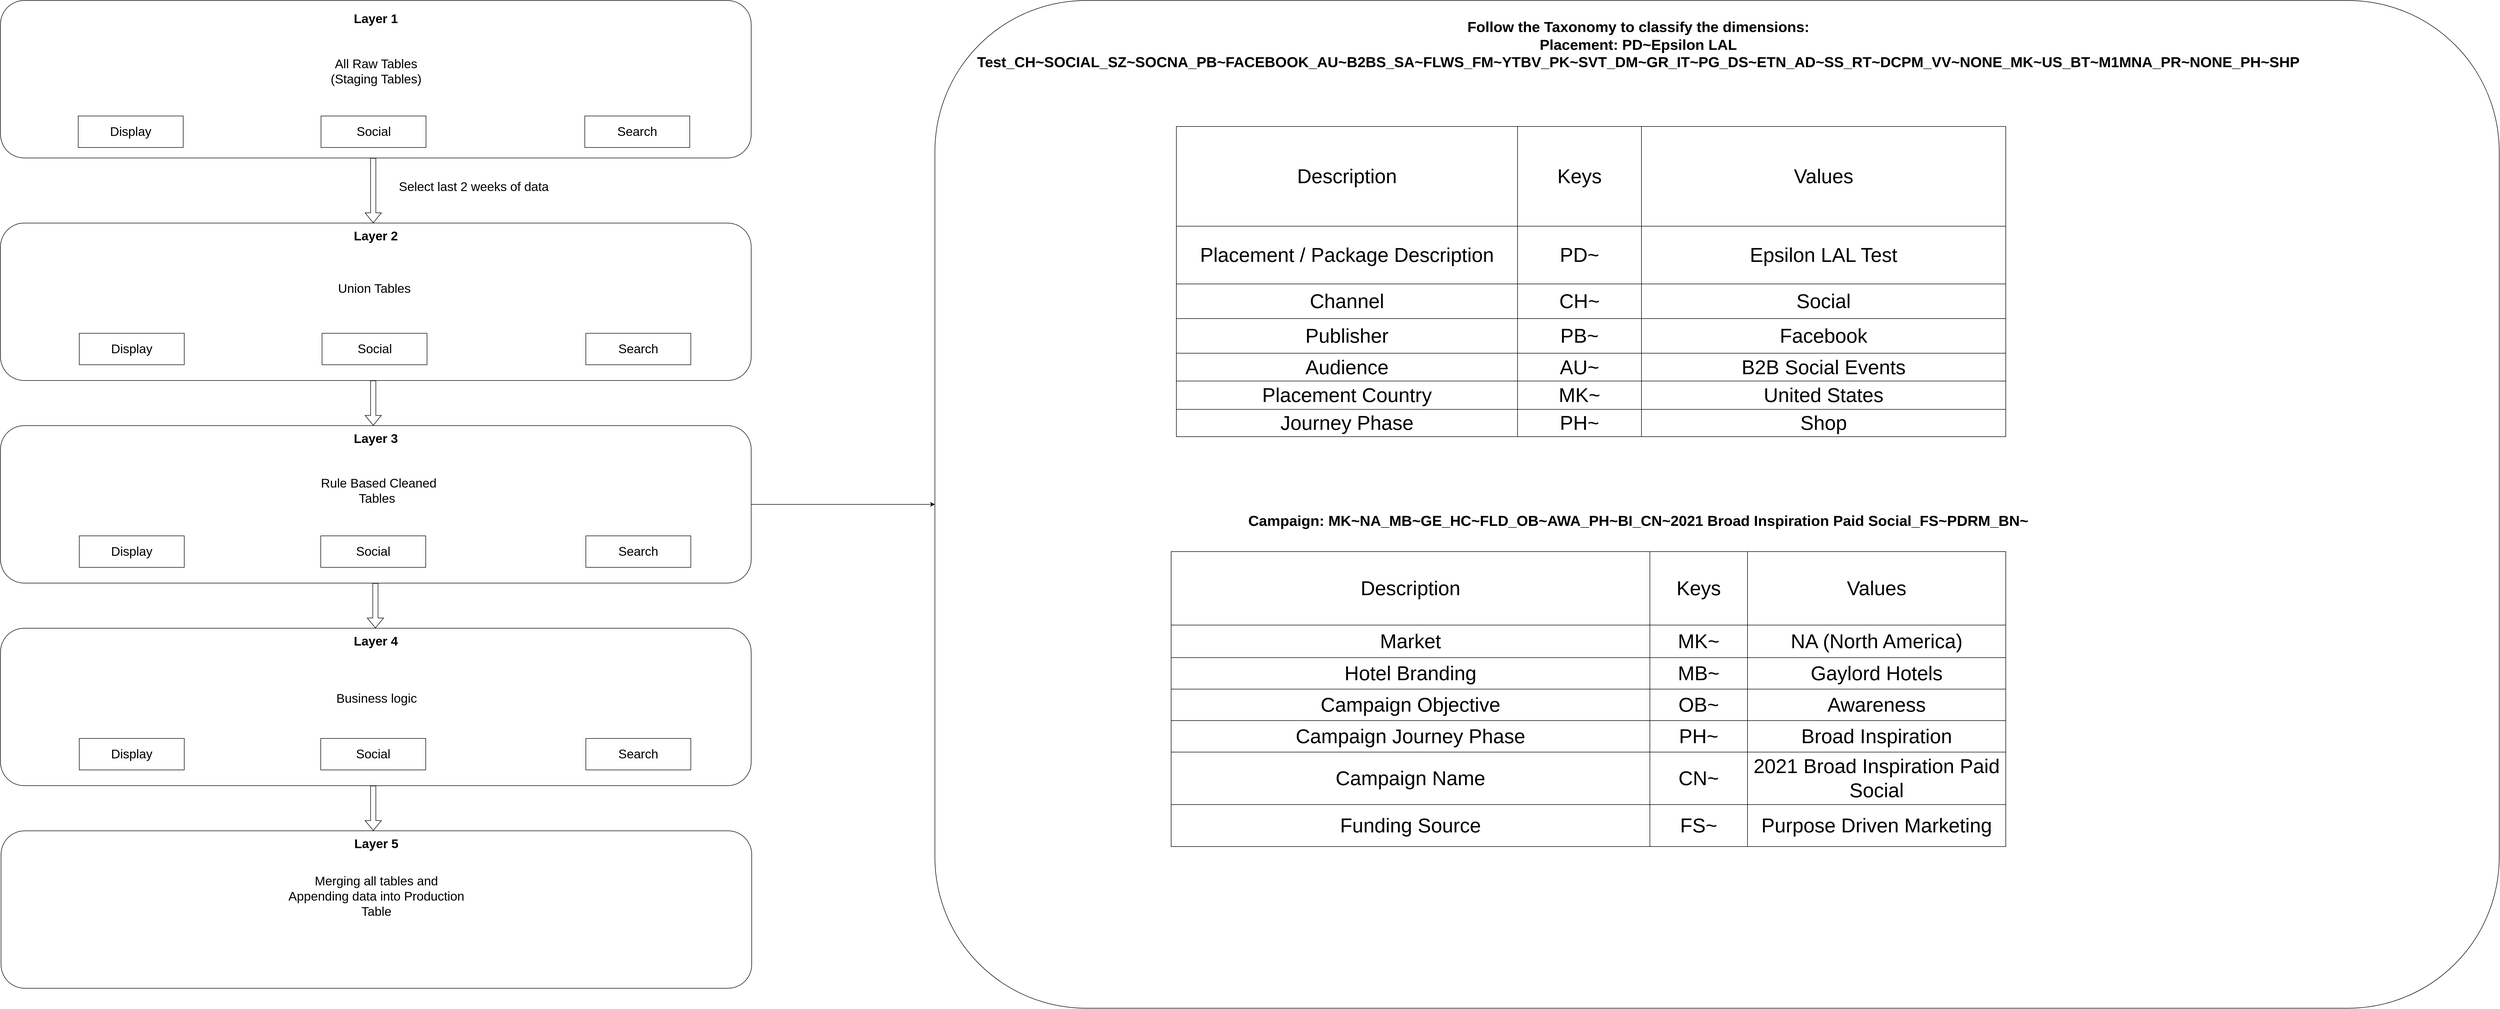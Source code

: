 <mxfile pages="2">
    <diagram id="GIc6LEeVfINa8o_0IkAZ" name="Page-1">
        <mxGraphModel dx="3247" dy="1433" grid="1" gridSize="10" guides="1" tooltips="1" connect="1" arrows="1" fold="1" page="1" pageScale="1" pageWidth="3300" pageHeight="4681" background="#FFFFFF" math="0" shadow="0">
            <root>
                <mxCell id="0"/>
                <mxCell id="1" parent="0"/>
                <mxCell id="M8l6oHwU-e5KCYQxJRxv-3" value="" style="rounded=1;whiteSpace=wrap;html=1;fontSize=18;" parent="1" vertex="1">
                    <mxGeometry x="200" y="300" width="1430" height="300" as="geometry"/>
                </mxCell>
                <mxCell id="M8l6oHwU-e5KCYQxJRxv-4" value="&lt;font style=&quot;font-size: 24px;&quot;&gt;&lt;b&gt;Layer 1&lt;/b&gt;&lt;/font&gt;" style="text;html=1;strokeColor=none;fillColor=none;align=center;verticalAlign=middle;whiteSpace=wrap;rounded=0;fontSize=18;" parent="1" vertex="1">
                    <mxGeometry x="800" y="310" width="230" height="50" as="geometry"/>
                </mxCell>
                <mxCell id="M8l6oHwU-e5KCYQxJRxv-6" value="All Raw Tables (Staging Tables)" style="text;html=1;strokeColor=none;fillColor=none;align=center;verticalAlign=middle;whiteSpace=wrap;rounded=0;fontSize=24;" parent="1" vertex="1">
                    <mxGeometry x="817.5" y="410" width="195" height="50" as="geometry"/>
                </mxCell>
                <mxCell id="M8l6oHwU-e5KCYQxJRxv-7" value="" style="rounded=1;whiteSpace=wrap;html=1;fontSize=18;" parent="1" vertex="1">
                    <mxGeometry x="200" y="724" width="1430" height="300" as="geometry"/>
                </mxCell>
                <mxCell id="M8l6oHwU-e5KCYQxJRxv-9" value="Union Tables&amp;nbsp;" style="text;html=1;strokeColor=none;fillColor=none;align=center;verticalAlign=middle;whiteSpace=wrap;rounded=0;fontSize=24;" parent="1" vertex="1">
                    <mxGeometry x="817.5" y="824" width="195" height="50" as="geometry"/>
                </mxCell>
                <mxCell id="M8l6oHwU-e5KCYQxJRxv-12" value="&lt;font style=&quot;font-size: 24px;&quot;&gt;&lt;b&gt;Layer 2&lt;/b&gt;&lt;/font&gt;" style="text;html=1;strokeColor=none;fillColor=none;align=center;verticalAlign=middle;whiteSpace=wrap;rounded=0;fontSize=18;" parent="1" vertex="1">
                    <mxGeometry x="800" y="724" width="230" height="50" as="geometry"/>
                </mxCell>
                <mxCell id="M8l6oHwU-e5KCYQxJRxv-13" value="Display" style="rounded=0;whiteSpace=wrap;html=1;fontSize=24;" parent="1" vertex="1">
                    <mxGeometry x="350" y="934" width="200" height="60" as="geometry"/>
                </mxCell>
                <mxCell id="M8l6oHwU-e5KCYQxJRxv-14" value="Social" style="rounded=0;whiteSpace=wrap;html=1;fontSize=24;" parent="1" vertex="1">
                    <mxGeometry x="812.5" y="934" width="200" height="60" as="geometry"/>
                </mxCell>
                <mxCell id="M8l6oHwU-e5KCYQxJRxv-15" value="Search" style="rounded=0;whiteSpace=wrap;html=1;fontSize=24;" parent="1" vertex="1">
                    <mxGeometry x="1315" y="934" width="200" height="60" as="geometry"/>
                </mxCell>
                <mxCell id="Cua-wfeBRRDnWsbu9i6g-1" style="edgeStyle=orthogonalEdgeStyle;rounded=0;orthogonalLoop=1;jettySize=auto;html=1;exitX=1;exitY=0.5;exitDx=0;exitDy=0;entryX=0;entryY=0.5;entryDx=0;entryDy=0;" parent="1" source="M8l6oHwU-e5KCYQxJRxv-16" target="eO4W9NSGt2HGQ1rO1NKV-4" edge="1">
                    <mxGeometry relative="1" as="geometry"/>
                </mxCell>
                <mxCell id="M8l6oHwU-e5KCYQxJRxv-16" value="" style="rounded=1;whiteSpace=wrap;html=1;fontSize=18;" parent="1" vertex="1">
                    <mxGeometry x="200" y="1110" width="1430" height="300" as="geometry"/>
                </mxCell>
                <mxCell id="M8l6oHwU-e5KCYQxJRxv-17" value="Rule Based Cleaned Tables&amp;nbsp;" style="text;html=1;strokeColor=none;fillColor=none;align=center;verticalAlign=middle;whiteSpace=wrap;rounded=0;fontSize=24;" parent="1" vertex="1">
                    <mxGeometry x="788.75" y="1209" width="262.5" height="50" as="geometry"/>
                </mxCell>
                <mxCell id="M8l6oHwU-e5KCYQxJRxv-18" value="&lt;font style=&quot;font-size: 24px;&quot;&gt;&lt;b&gt;Layer 3&lt;/b&gt;&lt;/font&gt;" style="text;html=1;strokeColor=none;fillColor=none;align=center;verticalAlign=middle;whiteSpace=wrap;rounded=0;fontSize=18;" parent="1" vertex="1">
                    <mxGeometry x="800" y="1110" width="230" height="50" as="geometry"/>
                </mxCell>
                <mxCell id="M8l6oHwU-e5KCYQxJRxv-19" value="Display" style="rounded=0;whiteSpace=wrap;html=1;fontSize=24;" parent="1" vertex="1">
                    <mxGeometry x="350" y="1320" width="200" height="60" as="geometry"/>
                </mxCell>
                <mxCell id="M8l6oHwU-e5KCYQxJRxv-20" value="Social" style="rounded=0;whiteSpace=wrap;html=1;fontSize=24;" parent="1" vertex="1">
                    <mxGeometry x="810" y="1320" width="200" height="60" as="geometry"/>
                </mxCell>
                <mxCell id="M8l6oHwU-e5KCYQxJRxv-21" value="Search" style="rounded=0;whiteSpace=wrap;html=1;fontSize=24;" parent="1" vertex="1">
                    <mxGeometry x="1315" y="1320" width="200" height="60" as="geometry"/>
                </mxCell>
                <mxCell id="M8l6oHwU-e5KCYQxJRxv-22" value="" style="rounded=1;whiteSpace=wrap;html=1;fontSize=18;" parent="1" vertex="1">
                    <mxGeometry x="200" y="1496" width="1430" height="300" as="geometry"/>
                </mxCell>
                <mxCell id="M8l6oHwU-e5KCYQxJRxv-23" value="Business logic" style="text;html=1;strokeColor=none;fillColor=none;align=center;verticalAlign=middle;whiteSpace=wrap;rounded=0;fontSize=24;" parent="1" vertex="1">
                    <mxGeometry x="784.75" y="1605" width="262.5" height="50" as="geometry"/>
                </mxCell>
                <mxCell id="M8l6oHwU-e5KCYQxJRxv-24" value="&lt;font style=&quot;font-size: 24px;&quot;&gt;&lt;b&gt;Layer 4&lt;/b&gt;&lt;/font&gt;" style="text;html=1;strokeColor=none;fillColor=none;align=center;verticalAlign=middle;whiteSpace=wrap;rounded=0;fontSize=18;" parent="1" vertex="1">
                    <mxGeometry x="800" y="1496" width="230" height="50" as="geometry"/>
                </mxCell>
                <mxCell id="M8l6oHwU-e5KCYQxJRxv-25" value="Display" style="rounded=0;whiteSpace=wrap;html=1;fontSize=24;" parent="1" vertex="1">
                    <mxGeometry x="350" y="1706" width="200" height="60" as="geometry"/>
                </mxCell>
                <mxCell id="M8l6oHwU-e5KCYQxJRxv-26" value="Social" style="rounded=0;whiteSpace=wrap;html=1;fontSize=24;" parent="1" vertex="1">
                    <mxGeometry x="810" y="1706" width="200" height="60" as="geometry"/>
                </mxCell>
                <mxCell id="M8l6oHwU-e5KCYQxJRxv-27" value="Search" style="rounded=0;whiteSpace=wrap;html=1;fontSize=24;" parent="1" vertex="1">
                    <mxGeometry x="1315" y="1706" width="200" height="60" as="geometry"/>
                </mxCell>
                <mxCell id="M8l6oHwU-e5KCYQxJRxv-28" value="" style="rounded=1;whiteSpace=wrap;html=1;fontSize=18;" parent="1" vertex="1">
                    <mxGeometry x="201" y="1882" width="1430" height="300" as="geometry"/>
                </mxCell>
                <mxCell id="M8l6oHwU-e5KCYQxJRxv-29" value="Merging all tables and Appending data into Production Table" style="text;html=1;strokeColor=none;fillColor=none;align=center;verticalAlign=middle;whiteSpace=wrap;rounded=0;fontSize=24;" parent="1" vertex="1">
                    <mxGeometry x="745.25" y="1982" width="341.5" height="50" as="geometry"/>
                </mxCell>
                <mxCell id="M8l6oHwU-e5KCYQxJRxv-30" value="&lt;font style=&quot;font-size: 24px;&quot;&gt;&lt;b&gt;Layer 5&lt;/b&gt;&lt;/font&gt;" style="text;html=1;strokeColor=none;fillColor=none;align=center;verticalAlign=middle;whiteSpace=wrap;rounded=0;fontSize=18;" parent="1" vertex="1">
                    <mxGeometry x="801" y="1882" width="230" height="50" as="geometry"/>
                </mxCell>
                <mxCell id="M8l6oHwU-e5KCYQxJRxv-36" value="&lt;font style=&quot;font-size: 24px;&quot;&gt;Select last&amp;nbsp;2 weeks of data&amp;nbsp;&lt;/font&gt;" style="text;html=1;strokeColor=none;fillColor=none;align=center;verticalAlign=middle;whiteSpace=wrap;rounded=0;fontSize=18;" parent="1" vertex="1">
                    <mxGeometry x="830" y="640" width="550" height="30" as="geometry"/>
                </mxCell>
                <mxCell id="M8l6oHwU-e5KCYQxJRxv-37" value="" style="shape=flexArrow;endArrow=classic;html=1;rounded=0;fontSize=24;exitX=0.5;exitY=1;exitDx=0;exitDy=0;entryX=0.5;entryY=0;entryDx=0;entryDy=0;" parent="1" edge="1">
                    <mxGeometry width="50" height="50" relative="1" as="geometry">
                        <mxPoint x="910.0" y="600" as="sourcePoint"/>
                        <mxPoint x="910" y="724" as="targetPoint"/>
                    </mxGeometry>
                </mxCell>
                <mxCell id="M8l6oHwU-e5KCYQxJRxv-38" value="" style="shape=flexArrow;endArrow=classic;html=1;rounded=0;fontSize=24;exitX=0.5;exitY=1;exitDx=0;exitDy=0;" parent="1" edge="1">
                    <mxGeometry width="50" height="50" relative="1" as="geometry">
                        <mxPoint x="910" y="1024" as="sourcePoint"/>
                        <mxPoint x="910" y="1110" as="targetPoint"/>
                    </mxGeometry>
                </mxCell>
                <mxCell id="M8l6oHwU-e5KCYQxJRxv-40" value="" style="shape=flexArrow;endArrow=classic;html=1;rounded=0;fontSize=24;exitX=0.5;exitY=1;exitDx=0;exitDy=0;" parent="1" edge="1">
                    <mxGeometry width="50" height="50" relative="1" as="geometry">
                        <mxPoint x="914.17" y="1410.0" as="sourcePoint"/>
                        <mxPoint x="914.17" y="1496" as="targetPoint"/>
                    </mxGeometry>
                </mxCell>
                <mxCell id="M8l6oHwU-e5KCYQxJRxv-41" value="" style="shape=flexArrow;endArrow=classic;html=1;rounded=0;fontSize=24;exitX=0.5;exitY=1;exitDx=0;exitDy=0;" parent="1" edge="1">
                    <mxGeometry width="50" height="50" relative="1" as="geometry">
                        <mxPoint x="910" y="1796.0" as="sourcePoint"/>
                        <mxPoint x="910" y="1882" as="targetPoint"/>
                    </mxGeometry>
                </mxCell>
                <mxCell id="M8l6oHwU-e5KCYQxJRxv-43" value="Calculations:" style="text;html=1;strokeColor=none;fillColor=none;align=center;verticalAlign=middle;whiteSpace=wrap;rounded=0;fontSize=24;" parent="1" vertex="1">
                    <mxGeometry x="1970" y="1172" width="330" height="30" as="geometry"/>
                </mxCell>
                <mxCell id="f5ow8WjcvhMEeVJ4AnCa-1" value="Display" style="rounded=0;whiteSpace=wrap;html=1;fontSize=24;" parent="1" vertex="1">
                    <mxGeometry x="348" y="520" width="200" height="60" as="geometry"/>
                </mxCell>
                <mxCell id="f5ow8WjcvhMEeVJ4AnCa-2" value="Social" style="rounded=0;whiteSpace=wrap;html=1;fontSize=24;" parent="1" vertex="1">
                    <mxGeometry x="810.5" y="520" width="200" height="60" as="geometry"/>
                </mxCell>
                <mxCell id="f5ow8WjcvhMEeVJ4AnCa-3" value="Search" style="rounded=0;whiteSpace=wrap;html=1;fontSize=24;" parent="1" vertex="1">
                    <mxGeometry x="1313" y="520" width="200" height="60" as="geometry"/>
                </mxCell>
                <mxCell id="eO4W9NSGt2HGQ1rO1NKV-4" value="" style="rounded=1;whiteSpace=wrap;html=1;fontSize=36;" parent="1" vertex="1">
                    <mxGeometry x="1980" y="300" width="2980" height="1920" as="geometry"/>
                </mxCell>
                <mxCell id="eO4W9NSGt2HGQ1rO1NKV-3" value="Follow the Taxonomy to classify the dimensions:&#10;Placement: PD~Epsilon LAL Test_CH~SOCIAL_SZ~SOCNA_PB~FACEBOOK_AU~B2BS_SA~FLWS_FM~YTBV_PK~SVT_DM~GR_IT~PG_DS~ETN_AD~SS_RT~DCPM_VV~NONE_MK~US_BT~M1MNA_PR~NONE_PH~SHP&#10;&#10;&#10;&#10;&#10;&#10;&#10;&#10;&#10;&#10;&#10;&#10;&#10;&#10;&#10;&#10;&#10;&#10;&#10;&#10;&#10;&#10;&#10;&#10;&#10;&#10;Campaign: MK~NA_MB~GE_HC~FLD_OB~AWA_PH~BI_CN~2021 Broad Inspiration Paid Social_FS~PDRM_BN~&#10;&#10;&#10;" style="text;strokeColor=none;fillColor=none;align=center;verticalAlign=top;rounded=0;fontSize=28;labelBorderColor=none;spacing=0;spacingBottom=0;labelPosition=center;verticalLabelPosition=middle;whiteSpace=wrap;fontStyle=1" parent="1" vertex="1">
                    <mxGeometry x="2190" y="329" width="2260" height="1760" as="geometry"/>
                </mxCell>
                <mxCell id="eO4W9NSGt2HGQ1rO1NKV-14" value="" style="shape=table;startSize=0;container=1;collapsible=0;childLayout=tableLayout;labelBorderColor=none;fontFamily=Helvetica;fontSize=38;html=0;" parent="1" vertex="1">
                    <mxGeometry x="2440" y="540" width="1580" height="591" as="geometry"/>
                </mxCell>
                <mxCell id="eO4W9NSGt2HGQ1rO1NKV-15" value="" style="shape=tableRow;horizontal=0;startSize=0;swimlaneHead=0;swimlaneBody=0;top=0;left=0;bottom=0;right=0;collapsible=0;dropTarget=0;fillColor=none;points=[[0,0.5],[1,0.5]];portConstraint=eastwest;labelBorderColor=none;fontFamily=Helvetica;fontSize=38;html=0;" parent="eO4W9NSGt2HGQ1rO1NKV-14" vertex="1">
                    <mxGeometry width="1580" height="190" as="geometry"/>
                </mxCell>
                <mxCell id="eO4W9NSGt2HGQ1rO1NKV-16" value="Description" style="shape=partialRectangle;html=1;whiteSpace=wrap;connectable=0;overflow=hidden;fillColor=none;top=0;left=0;bottom=0;right=0;pointerEvents=1;labelBorderColor=none;fontFamily=Helvetica;fontSize=38;" parent="eO4W9NSGt2HGQ1rO1NKV-15" vertex="1">
                    <mxGeometry width="650" height="190" as="geometry">
                        <mxRectangle width="650" height="190" as="alternateBounds"/>
                    </mxGeometry>
                </mxCell>
                <mxCell id="eO4W9NSGt2HGQ1rO1NKV-17" value="Keys" style="shape=partialRectangle;html=1;whiteSpace=wrap;connectable=0;overflow=hidden;fillColor=none;top=0;left=0;bottom=0;right=0;pointerEvents=1;labelBorderColor=none;fontFamily=Helvetica;fontSize=38;" parent="eO4W9NSGt2HGQ1rO1NKV-15" vertex="1">
                    <mxGeometry x="650" width="236" height="190" as="geometry">
                        <mxRectangle width="236" height="190" as="alternateBounds"/>
                    </mxGeometry>
                </mxCell>
                <mxCell id="eO4W9NSGt2HGQ1rO1NKV-18" value="Values" style="shape=partialRectangle;html=1;whiteSpace=wrap;connectable=0;overflow=hidden;fillColor=none;top=0;left=0;bottom=0;right=0;pointerEvents=1;labelBorderColor=none;fontFamily=Helvetica;fontSize=38;" parent="eO4W9NSGt2HGQ1rO1NKV-15" vertex="1">
                    <mxGeometry x="886" width="694" height="190" as="geometry">
                        <mxRectangle width="694" height="190" as="alternateBounds"/>
                    </mxGeometry>
                </mxCell>
                <mxCell id="eO4W9NSGt2HGQ1rO1NKV-21" value="" style="shape=tableRow;horizontal=0;startSize=0;swimlaneHead=0;swimlaneBody=0;top=0;left=0;bottom=0;right=0;collapsible=0;dropTarget=0;fillColor=none;points=[[0,0.5],[1,0.5]];portConstraint=eastwest;labelBorderColor=none;fontFamily=Helvetica;fontSize=38;html=0;" parent="eO4W9NSGt2HGQ1rO1NKV-14" vertex="1">
                    <mxGeometry y="190" width="1580" height="110" as="geometry"/>
                </mxCell>
                <mxCell id="eO4W9NSGt2HGQ1rO1NKV-22" value="Placement / Package Description" style="shape=partialRectangle;html=1;whiteSpace=wrap;connectable=0;overflow=hidden;fillColor=none;top=0;left=0;bottom=0;right=0;pointerEvents=1;labelBorderColor=none;fontFamily=Helvetica;fontSize=38;" parent="eO4W9NSGt2HGQ1rO1NKV-21" vertex="1">
                    <mxGeometry width="650" height="110" as="geometry">
                        <mxRectangle width="650" height="110" as="alternateBounds"/>
                    </mxGeometry>
                </mxCell>
                <mxCell id="eO4W9NSGt2HGQ1rO1NKV-23" value="PD~" style="shape=partialRectangle;html=1;whiteSpace=wrap;connectable=0;overflow=hidden;fillColor=none;top=0;left=0;bottom=0;right=0;pointerEvents=1;labelBorderColor=none;fontFamily=Helvetica;fontSize=38;" parent="eO4W9NSGt2HGQ1rO1NKV-21" vertex="1">
                    <mxGeometry x="650" width="236" height="110" as="geometry">
                        <mxRectangle width="236" height="110" as="alternateBounds"/>
                    </mxGeometry>
                </mxCell>
                <mxCell id="eO4W9NSGt2HGQ1rO1NKV-24" value="Epsilon LAL Test" style="shape=partialRectangle;html=1;whiteSpace=wrap;connectable=0;overflow=hidden;fillColor=none;top=0;left=0;bottom=0;right=0;pointerEvents=1;labelBorderColor=none;fontFamily=Helvetica;fontSize=38;" parent="eO4W9NSGt2HGQ1rO1NKV-21" vertex="1">
                    <mxGeometry x="886" width="694" height="110" as="geometry">
                        <mxRectangle width="694" height="110" as="alternateBounds"/>
                    </mxGeometry>
                </mxCell>
                <mxCell id="eO4W9NSGt2HGQ1rO1NKV-27" value="" style="shape=tableRow;horizontal=0;startSize=0;swimlaneHead=0;swimlaneBody=0;top=0;left=0;bottom=0;right=0;collapsible=0;dropTarget=0;fillColor=none;points=[[0,0.5],[1,0.5]];portConstraint=eastwest;labelBorderColor=none;fontFamily=Helvetica;fontSize=38;html=0;" parent="eO4W9NSGt2HGQ1rO1NKV-14" vertex="1">
                    <mxGeometry y="300" width="1580" height="66" as="geometry"/>
                </mxCell>
                <mxCell id="eO4W9NSGt2HGQ1rO1NKV-28" value="Channel" style="shape=partialRectangle;html=1;whiteSpace=wrap;connectable=0;overflow=hidden;fillColor=none;top=0;left=0;bottom=0;right=0;pointerEvents=1;labelBorderColor=none;fontFamily=Helvetica;fontSize=38;" parent="eO4W9NSGt2HGQ1rO1NKV-27" vertex="1">
                    <mxGeometry width="650" height="66" as="geometry">
                        <mxRectangle width="650" height="66" as="alternateBounds"/>
                    </mxGeometry>
                </mxCell>
                <mxCell id="eO4W9NSGt2HGQ1rO1NKV-29" value="CH~" style="shape=partialRectangle;html=1;whiteSpace=wrap;connectable=0;overflow=hidden;fillColor=none;top=0;left=0;bottom=0;right=0;pointerEvents=1;labelBorderColor=none;fontFamily=Helvetica;fontSize=38;" parent="eO4W9NSGt2HGQ1rO1NKV-27" vertex="1">
                    <mxGeometry x="650" width="236" height="66" as="geometry">
                        <mxRectangle width="236" height="66" as="alternateBounds"/>
                    </mxGeometry>
                </mxCell>
                <mxCell id="eO4W9NSGt2HGQ1rO1NKV-30" value="Social" style="shape=partialRectangle;html=1;whiteSpace=wrap;connectable=0;overflow=hidden;fillColor=none;top=0;left=0;bottom=0;right=0;pointerEvents=1;labelBorderColor=none;fontFamily=Helvetica;fontSize=38;" parent="eO4W9NSGt2HGQ1rO1NKV-27" vertex="1">
                    <mxGeometry x="886" width="694" height="66" as="geometry">
                        <mxRectangle width="694" height="66" as="alternateBounds"/>
                    </mxGeometry>
                </mxCell>
                <mxCell id="eO4W9NSGt2HGQ1rO1NKV-33" value="" style="shape=tableRow;horizontal=0;startSize=0;swimlaneHead=0;swimlaneBody=0;top=0;left=0;bottom=0;right=0;collapsible=0;dropTarget=0;fillColor=none;points=[[0,0.5],[1,0.5]];portConstraint=eastwest;labelBorderColor=none;fontFamily=Helvetica;fontSize=38;html=0;" parent="eO4W9NSGt2HGQ1rO1NKV-14" vertex="1">
                    <mxGeometry y="366" width="1580" height="66" as="geometry"/>
                </mxCell>
                <mxCell id="eO4W9NSGt2HGQ1rO1NKV-34" value="Publisher" style="shape=partialRectangle;html=1;whiteSpace=wrap;connectable=0;overflow=hidden;fillColor=none;top=0;left=0;bottom=0;right=0;pointerEvents=1;labelBorderColor=none;fontFamily=Helvetica;fontSize=38;" parent="eO4W9NSGt2HGQ1rO1NKV-33" vertex="1">
                    <mxGeometry width="650" height="66" as="geometry">
                        <mxRectangle width="650" height="66" as="alternateBounds"/>
                    </mxGeometry>
                </mxCell>
                <mxCell id="eO4W9NSGt2HGQ1rO1NKV-35" value="PB~" style="shape=partialRectangle;html=1;whiteSpace=wrap;connectable=0;overflow=hidden;fillColor=none;top=0;left=0;bottom=0;right=0;pointerEvents=1;labelBorderColor=none;fontFamily=Helvetica;fontSize=38;" parent="eO4W9NSGt2HGQ1rO1NKV-33" vertex="1">
                    <mxGeometry x="650" width="236" height="66" as="geometry">
                        <mxRectangle width="236" height="66" as="alternateBounds"/>
                    </mxGeometry>
                </mxCell>
                <mxCell id="eO4W9NSGt2HGQ1rO1NKV-36" value="Facebook" style="shape=partialRectangle;html=1;whiteSpace=wrap;connectable=0;overflow=hidden;fillColor=none;top=0;left=0;bottom=0;right=0;pointerEvents=1;labelBorderColor=none;fontFamily=Helvetica;fontSize=38;" parent="eO4W9NSGt2HGQ1rO1NKV-33" vertex="1">
                    <mxGeometry x="886" width="694" height="66" as="geometry">
                        <mxRectangle width="694" height="66" as="alternateBounds"/>
                    </mxGeometry>
                </mxCell>
                <mxCell id="eO4W9NSGt2HGQ1rO1NKV-39" value="" style="shape=tableRow;horizontal=0;startSize=0;swimlaneHead=0;swimlaneBody=0;top=0;left=0;bottom=0;right=0;collapsible=0;dropTarget=0;fillColor=none;points=[[0,0.5],[1,0.5]];portConstraint=eastwest;labelBorderColor=none;fontFamily=Helvetica;fontSize=38;html=0;" parent="eO4W9NSGt2HGQ1rO1NKV-14" vertex="1">
                    <mxGeometry y="432" width="1580" height="53" as="geometry"/>
                </mxCell>
                <mxCell id="eO4W9NSGt2HGQ1rO1NKV-40" value="Audience" style="shape=partialRectangle;html=1;whiteSpace=wrap;connectable=0;overflow=hidden;fillColor=none;top=0;left=0;bottom=0;right=0;pointerEvents=1;labelBorderColor=none;fontFamily=Helvetica;fontSize=38;" parent="eO4W9NSGt2HGQ1rO1NKV-39" vertex="1">
                    <mxGeometry width="650" height="53" as="geometry">
                        <mxRectangle width="650" height="53" as="alternateBounds"/>
                    </mxGeometry>
                </mxCell>
                <mxCell id="eO4W9NSGt2HGQ1rO1NKV-41" value="AU~" style="shape=partialRectangle;html=1;whiteSpace=wrap;connectable=0;overflow=hidden;fillColor=none;top=0;left=0;bottom=0;right=0;pointerEvents=1;labelBorderColor=none;fontFamily=Helvetica;fontSize=38;" parent="eO4W9NSGt2HGQ1rO1NKV-39" vertex="1">
                    <mxGeometry x="650" width="236" height="53" as="geometry">
                        <mxRectangle width="236" height="53" as="alternateBounds"/>
                    </mxGeometry>
                </mxCell>
                <mxCell id="eO4W9NSGt2HGQ1rO1NKV-42" value="B2B Social Events" style="shape=partialRectangle;html=1;whiteSpace=wrap;connectable=0;overflow=hidden;fillColor=none;top=0;left=0;bottom=0;right=0;pointerEvents=1;labelBorderColor=none;fontFamily=Helvetica;fontSize=38;" parent="eO4W9NSGt2HGQ1rO1NKV-39" vertex="1">
                    <mxGeometry x="886" width="694" height="53" as="geometry">
                        <mxRectangle width="694" height="53" as="alternateBounds"/>
                    </mxGeometry>
                </mxCell>
                <mxCell id="eO4W9NSGt2HGQ1rO1NKV-45" value="" style="shape=tableRow;horizontal=0;startSize=0;swimlaneHead=0;swimlaneBody=0;top=0;left=0;bottom=0;right=0;collapsible=0;dropTarget=0;fillColor=none;points=[[0,0.5],[1,0.5]];portConstraint=eastwest;labelBorderColor=none;fontFamily=Helvetica;fontSize=38;html=0;" parent="eO4W9NSGt2HGQ1rO1NKV-14" vertex="1">
                    <mxGeometry y="485" width="1580" height="54" as="geometry"/>
                </mxCell>
                <mxCell id="eO4W9NSGt2HGQ1rO1NKV-46" value="Placement Country" style="shape=partialRectangle;html=1;whiteSpace=wrap;connectable=0;overflow=hidden;fillColor=none;top=0;left=0;bottom=0;right=0;pointerEvents=1;labelBorderColor=none;fontFamily=Helvetica;fontSize=38;" parent="eO4W9NSGt2HGQ1rO1NKV-45" vertex="1">
                    <mxGeometry width="650" height="54" as="geometry">
                        <mxRectangle width="650" height="54" as="alternateBounds"/>
                    </mxGeometry>
                </mxCell>
                <mxCell id="eO4W9NSGt2HGQ1rO1NKV-47" value="MK~" style="shape=partialRectangle;html=1;whiteSpace=wrap;connectable=0;overflow=hidden;fillColor=none;top=0;left=0;bottom=0;right=0;pointerEvents=1;labelBorderColor=none;fontFamily=Helvetica;fontSize=38;" parent="eO4W9NSGt2HGQ1rO1NKV-45" vertex="1">
                    <mxGeometry x="650" width="236" height="54" as="geometry">
                        <mxRectangle width="236" height="54" as="alternateBounds"/>
                    </mxGeometry>
                </mxCell>
                <mxCell id="eO4W9NSGt2HGQ1rO1NKV-48" value="United States" style="shape=partialRectangle;html=1;whiteSpace=wrap;connectable=0;overflow=hidden;fillColor=none;top=0;left=0;bottom=0;right=0;pointerEvents=1;labelBorderColor=none;fontFamily=Helvetica;fontSize=38;" parent="eO4W9NSGt2HGQ1rO1NKV-45" vertex="1">
                    <mxGeometry x="886" width="694" height="54" as="geometry">
                        <mxRectangle width="694" height="54" as="alternateBounds"/>
                    </mxGeometry>
                </mxCell>
                <mxCell id="eO4W9NSGt2HGQ1rO1NKV-51" value="" style="shape=tableRow;horizontal=0;startSize=0;swimlaneHead=0;swimlaneBody=0;top=0;left=0;bottom=0;right=0;collapsible=0;dropTarget=0;fillColor=none;points=[[0,0.5],[1,0.5]];portConstraint=eastwest;labelBorderColor=none;fontFamily=Helvetica;fontSize=38;html=0;" parent="eO4W9NSGt2HGQ1rO1NKV-14" vertex="1">
                    <mxGeometry y="539" width="1580" height="52" as="geometry"/>
                </mxCell>
                <mxCell id="eO4W9NSGt2HGQ1rO1NKV-52" value="Journey Phase" style="shape=partialRectangle;html=1;whiteSpace=wrap;connectable=0;overflow=hidden;fillColor=none;top=0;left=0;bottom=0;right=0;pointerEvents=1;labelBorderColor=none;fontFamily=Helvetica;fontSize=38;" parent="eO4W9NSGt2HGQ1rO1NKV-51" vertex="1">
                    <mxGeometry width="650" height="52" as="geometry">
                        <mxRectangle width="650" height="52" as="alternateBounds"/>
                    </mxGeometry>
                </mxCell>
                <mxCell id="eO4W9NSGt2HGQ1rO1NKV-53" value="PH~" style="shape=partialRectangle;html=1;whiteSpace=wrap;connectable=0;overflow=hidden;fillColor=none;top=0;left=0;bottom=0;right=0;pointerEvents=1;labelBorderColor=none;fontFamily=Helvetica;fontSize=38;" parent="eO4W9NSGt2HGQ1rO1NKV-51" vertex="1">
                    <mxGeometry x="650" width="236" height="52" as="geometry">
                        <mxRectangle width="236" height="52" as="alternateBounds"/>
                    </mxGeometry>
                </mxCell>
                <mxCell id="eO4W9NSGt2HGQ1rO1NKV-54" value="Shop" style="shape=partialRectangle;html=1;whiteSpace=wrap;connectable=0;overflow=hidden;fillColor=none;top=0;left=0;bottom=0;right=0;pointerEvents=1;labelBorderColor=none;fontFamily=Helvetica;fontSize=38;" parent="eO4W9NSGt2HGQ1rO1NKV-51" vertex="1">
                    <mxGeometry x="886" width="694" height="52" as="geometry">
                        <mxRectangle width="694" height="52" as="alternateBounds"/>
                    </mxGeometry>
                </mxCell>
                <mxCell id="eO4W9NSGt2HGQ1rO1NKV-99" value="" style="shape=partialRectangle;html=1;whiteSpace=wrap;connectable=0;overflow=hidden;fillColor=none;top=0;left=0;bottom=0;right=0;pointerEvents=1;labelBorderColor=none;fontFamily=Helvetica;fontSize=38;" parent="1" vertex="1">
                    <mxGeometry x="2750" y="652" width="470" height="53" as="geometry">
                        <mxRectangle width="470" height="53" as="alternateBounds"/>
                    </mxGeometry>
                </mxCell>
                <mxCell id="eO4W9NSGt2HGQ1rO1NKV-117" value="" style="shape=table;startSize=0;container=1;collapsible=0;childLayout=tableLayout;labelBorderColor=none;fontFamily=Helvetica;fontSize=38;html=0;" parent="1" vertex="1">
                    <mxGeometry x="2430" y="1350" width="1590" height="562" as="geometry"/>
                </mxCell>
                <mxCell id="eO4W9NSGt2HGQ1rO1NKV-118" value="" style="shape=tableRow;horizontal=0;startSize=0;swimlaneHead=0;swimlaneBody=0;top=0;left=0;bottom=0;right=0;collapsible=0;dropTarget=0;fillColor=none;points=[[0,0.5],[1,0.5]];portConstraint=eastwest;labelBorderColor=none;fontFamily=Helvetica;fontSize=38;html=0;" parent="eO4W9NSGt2HGQ1rO1NKV-117" vertex="1">
                    <mxGeometry width="1590" height="140" as="geometry"/>
                </mxCell>
                <mxCell id="eO4W9NSGt2HGQ1rO1NKV-119" value="Description" style="shape=partialRectangle;html=1;whiteSpace=wrap;connectable=0;overflow=hidden;fillColor=none;top=0;left=0;bottom=0;right=0;pointerEvents=1;labelBorderColor=none;fontFamily=Helvetica;fontSize=38;" parent="eO4W9NSGt2HGQ1rO1NKV-118" vertex="1">
                    <mxGeometry width="912" height="140" as="geometry">
                        <mxRectangle width="912" height="140" as="alternateBounds"/>
                    </mxGeometry>
                </mxCell>
                <mxCell id="eO4W9NSGt2HGQ1rO1NKV-120" value="Keys" style="shape=partialRectangle;html=1;whiteSpace=wrap;connectable=0;overflow=hidden;fillColor=none;top=0;left=0;bottom=0;right=0;pointerEvents=1;labelBorderColor=none;fontFamily=Helvetica;fontSize=38;" parent="eO4W9NSGt2HGQ1rO1NKV-118" vertex="1">
                    <mxGeometry x="912" width="186" height="140" as="geometry">
                        <mxRectangle width="186" height="140" as="alternateBounds"/>
                    </mxGeometry>
                </mxCell>
                <mxCell id="eO4W9NSGt2HGQ1rO1NKV-121" value="Values" style="shape=partialRectangle;html=1;whiteSpace=wrap;connectable=0;overflow=hidden;fillColor=none;top=0;left=0;bottom=0;right=0;pointerEvents=1;labelBorderColor=none;fontFamily=Helvetica;fontSize=38;" parent="eO4W9NSGt2HGQ1rO1NKV-118" vertex="1">
                    <mxGeometry x="1098" width="492" height="140" as="geometry">
                        <mxRectangle width="492" height="140" as="alternateBounds"/>
                    </mxGeometry>
                </mxCell>
                <mxCell id="eO4W9NSGt2HGQ1rO1NKV-122" value="" style="shape=tableRow;horizontal=0;startSize=0;swimlaneHead=0;swimlaneBody=0;top=0;left=0;bottom=0;right=0;collapsible=0;dropTarget=0;fillColor=none;points=[[0,0.5],[1,0.5]];portConstraint=eastwest;labelBorderColor=none;fontFamily=Helvetica;fontSize=38;html=0;" parent="eO4W9NSGt2HGQ1rO1NKV-117" vertex="1">
                    <mxGeometry y="140" width="1590" height="62" as="geometry"/>
                </mxCell>
                <mxCell id="eO4W9NSGt2HGQ1rO1NKV-123" value="Market" style="shape=partialRectangle;html=1;whiteSpace=wrap;connectable=0;overflow=hidden;fillColor=none;top=0;left=0;bottom=0;right=0;pointerEvents=1;labelBorderColor=none;fontFamily=Helvetica;fontSize=38;" parent="eO4W9NSGt2HGQ1rO1NKV-122" vertex="1">
                    <mxGeometry width="912" height="62" as="geometry">
                        <mxRectangle width="912" height="62" as="alternateBounds"/>
                    </mxGeometry>
                </mxCell>
                <mxCell id="eO4W9NSGt2HGQ1rO1NKV-124" value="MK~" style="shape=partialRectangle;html=1;whiteSpace=wrap;connectable=0;overflow=hidden;fillColor=none;top=0;left=0;bottom=0;right=0;pointerEvents=1;labelBorderColor=none;fontFamily=Helvetica;fontSize=38;" parent="eO4W9NSGt2HGQ1rO1NKV-122" vertex="1">
                    <mxGeometry x="912" width="186" height="62" as="geometry">
                        <mxRectangle width="186" height="62" as="alternateBounds"/>
                    </mxGeometry>
                </mxCell>
                <mxCell id="eO4W9NSGt2HGQ1rO1NKV-125" value="NA (North America)" style="shape=partialRectangle;html=1;whiteSpace=wrap;connectable=0;overflow=hidden;fillColor=none;top=0;left=0;bottom=0;right=0;pointerEvents=1;labelBorderColor=none;fontFamily=Helvetica;fontSize=38;" parent="eO4W9NSGt2HGQ1rO1NKV-122" vertex="1">
                    <mxGeometry x="1098" width="492" height="62" as="geometry">
                        <mxRectangle width="492" height="62" as="alternateBounds"/>
                    </mxGeometry>
                </mxCell>
                <mxCell id="eO4W9NSGt2HGQ1rO1NKV-126" value="" style="shape=tableRow;horizontal=0;startSize=0;swimlaneHead=0;swimlaneBody=0;top=0;left=0;bottom=0;right=0;collapsible=0;dropTarget=0;fillColor=none;points=[[0,0.5],[1,0.5]];portConstraint=eastwest;labelBorderColor=none;fontFamily=Helvetica;fontSize=38;html=0;" parent="eO4W9NSGt2HGQ1rO1NKV-117" vertex="1">
                    <mxGeometry y="202" width="1590" height="60" as="geometry"/>
                </mxCell>
                <mxCell id="eO4W9NSGt2HGQ1rO1NKV-127" value="Hotel Branding" style="shape=partialRectangle;html=1;whiteSpace=wrap;connectable=0;overflow=hidden;fillColor=none;top=0;left=0;bottom=0;right=0;pointerEvents=1;labelBorderColor=none;fontFamily=Helvetica;fontSize=38;" parent="eO4W9NSGt2HGQ1rO1NKV-126" vertex="1">
                    <mxGeometry width="912" height="60" as="geometry">
                        <mxRectangle width="912" height="60" as="alternateBounds"/>
                    </mxGeometry>
                </mxCell>
                <mxCell id="eO4W9NSGt2HGQ1rO1NKV-128" value="MB~" style="shape=partialRectangle;html=1;whiteSpace=wrap;connectable=0;overflow=hidden;fillColor=none;top=0;left=0;bottom=0;right=0;pointerEvents=1;labelBorderColor=none;fontFamily=Helvetica;fontSize=38;" parent="eO4W9NSGt2HGQ1rO1NKV-126" vertex="1">
                    <mxGeometry x="912" width="186" height="60" as="geometry">
                        <mxRectangle width="186" height="60" as="alternateBounds"/>
                    </mxGeometry>
                </mxCell>
                <mxCell id="eO4W9NSGt2HGQ1rO1NKV-129" value="Gaylord Hotels" style="shape=partialRectangle;html=1;whiteSpace=wrap;connectable=0;overflow=hidden;fillColor=none;top=0;left=0;bottom=0;right=0;pointerEvents=1;labelBorderColor=none;fontFamily=Helvetica;fontSize=38;" parent="eO4W9NSGt2HGQ1rO1NKV-126" vertex="1">
                    <mxGeometry x="1098" width="492" height="60" as="geometry">
                        <mxRectangle width="492" height="60" as="alternateBounds"/>
                    </mxGeometry>
                </mxCell>
                <mxCell id="eO4W9NSGt2HGQ1rO1NKV-130" value="" style="shape=tableRow;horizontal=0;startSize=0;swimlaneHead=0;swimlaneBody=0;top=0;left=0;bottom=0;right=0;collapsible=0;dropTarget=0;fillColor=none;points=[[0,0.5],[1,0.5]];portConstraint=eastwest;labelBorderColor=none;fontFamily=Helvetica;fontSize=38;html=0;" parent="eO4W9NSGt2HGQ1rO1NKV-117" vertex="1">
                    <mxGeometry y="262" width="1590" height="60" as="geometry"/>
                </mxCell>
                <mxCell id="eO4W9NSGt2HGQ1rO1NKV-131" value="Campaign Objective" style="shape=partialRectangle;html=1;whiteSpace=wrap;connectable=0;overflow=hidden;fillColor=none;top=0;left=0;bottom=0;right=0;pointerEvents=1;labelBorderColor=none;fontFamily=Helvetica;fontSize=38;" parent="eO4W9NSGt2HGQ1rO1NKV-130" vertex="1">
                    <mxGeometry width="912" height="60" as="geometry">
                        <mxRectangle width="912" height="60" as="alternateBounds"/>
                    </mxGeometry>
                </mxCell>
                <mxCell id="eO4W9NSGt2HGQ1rO1NKV-132" value="OB~" style="shape=partialRectangle;html=1;whiteSpace=wrap;connectable=0;overflow=hidden;fillColor=none;top=0;left=0;bottom=0;right=0;pointerEvents=1;labelBorderColor=none;fontFamily=Helvetica;fontSize=38;" parent="eO4W9NSGt2HGQ1rO1NKV-130" vertex="1">
                    <mxGeometry x="912" width="186" height="60" as="geometry">
                        <mxRectangle width="186" height="60" as="alternateBounds"/>
                    </mxGeometry>
                </mxCell>
                <mxCell id="eO4W9NSGt2HGQ1rO1NKV-133" value="Awareness" style="shape=partialRectangle;html=1;whiteSpace=wrap;connectable=0;overflow=hidden;fillColor=none;top=0;left=0;bottom=0;right=0;pointerEvents=1;labelBorderColor=none;fontFamily=Helvetica;fontSize=38;" parent="eO4W9NSGt2HGQ1rO1NKV-130" vertex="1">
                    <mxGeometry x="1098" width="492" height="60" as="geometry">
                        <mxRectangle width="492" height="60" as="alternateBounds"/>
                    </mxGeometry>
                </mxCell>
                <mxCell id="eO4W9NSGt2HGQ1rO1NKV-134" value="" style="shape=tableRow;horizontal=0;startSize=0;swimlaneHead=0;swimlaneBody=0;top=0;left=0;bottom=0;right=0;collapsible=0;dropTarget=0;fillColor=none;points=[[0,0.5],[1,0.5]];portConstraint=eastwest;labelBorderColor=none;fontFamily=Helvetica;fontSize=38;html=0;" parent="eO4W9NSGt2HGQ1rO1NKV-117" vertex="1">
                    <mxGeometry y="322" width="1590" height="60" as="geometry"/>
                </mxCell>
                <mxCell id="eO4W9NSGt2HGQ1rO1NKV-135" value="Campaign Journey Phase" style="shape=partialRectangle;html=1;whiteSpace=wrap;connectable=0;overflow=hidden;fillColor=none;top=0;left=0;bottom=0;right=0;pointerEvents=1;labelBorderColor=none;fontFamily=Helvetica;fontSize=38;" parent="eO4W9NSGt2HGQ1rO1NKV-134" vertex="1">
                    <mxGeometry width="912" height="60" as="geometry">
                        <mxRectangle width="912" height="60" as="alternateBounds"/>
                    </mxGeometry>
                </mxCell>
                <mxCell id="eO4W9NSGt2HGQ1rO1NKV-136" value="PH~" style="shape=partialRectangle;html=1;whiteSpace=wrap;connectable=0;overflow=hidden;fillColor=none;top=0;left=0;bottom=0;right=0;pointerEvents=1;labelBorderColor=none;fontFamily=Helvetica;fontSize=38;" parent="eO4W9NSGt2HGQ1rO1NKV-134" vertex="1">
                    <mxGeometry x="912" width="186" height="60" as="geometry">
                        <mxRectangle width="186" height="60" as="alternateBounds"/>
                    </mxGeometry>
                </mxCell>
                <mxCell id="eO4W9NSGt2HGQ1rO1NKV-137" value="Broad Inspiration" style="shape=partialRectangle;html=1;whiteSpace=wrap;connectable=0;overflow=hidden;fillColor=none;top=0;left=0;bottom=0;right=0;pointerEvents=1;labelBorderColor=none;fontFamily=Helvetica;fontSize=38;" parent="eO4W9NSGt2HGQ1rO1NKV-134" vertex="1">
                    <mxGeometry x="1098" width="492" height="60" as="geometry">
                        <mxRectangle width="492" height="60" as="alternateBounds"/>
                    </mxGeometry>
                </mxCell>
                <mxCell id="eO4W9NSGt2HGQ1rO1NKV-138" value="" style="shape=tableRow;horizontal=0;startSize=0;swimlaneHead=0;swimlaneBody=0;top=0;left=0;bottom=0;right=0;collapsible=0;dropTarget=0;fillColor=none;points=[[0,0.5],[1,0.5]];portConstraint=eastwest;labelBorderColor=none;fontFamily=Helvetica;fontSize=38;html=0;" parent="eO4W9NSGt2HGQ1rO1NKV-117" vertex="1">
                    <mxGeometry y="382" width="1590" height="100" as="geometry"/>
                </mxCell>
                <mxCell id="eO4W9NSGt2HGQ1rO1NKV-139" value="Campaign Name" style="shape=partialRectangle;html=1;whiteSpace=wrap;connectable=0;overflow=hidden;fillColor=none;top=0;left=0;bottom=0;right=0;pointerEvents=1;labelBorderColor=none;fontFamily=Helvetica;fontSize=38;" parent="eO4W9NSGt2HGQ1rO1NKV-138" vertex="1">
                    <mxGeometry width="912" height="100" as="geometry">
                        <mxRectangle width="912" height="100" as="alternateBounds"/>
                    </mxGeometry>
                </mxCell>
                <mxCell id="eO4W9NSGt2HGQ1rO1NKV-140" value="CN~" style="shape=partialRectangle;html=1;whiteSpace=wrap;connectable=0;overflow=hidden;fillColor=none;top=0;left=0;bottom=0;right=0;pointerEvents=1;labelBorderColor=none;fontFamily=Helvetica;fontSize=38;" parent="eO4W9NSGt2HGQ1rO1NKV-138" vertex="1">
                    <mxGeometry x="912" width="186" height="100" as="geometry">
                        <mxRectangle width="186" height="100" as="alternateBounds"/>
                    </mxGeometry>
                </mxCell>
                <mxCell id="eO4W9NSGt2HGQ1rO1NKV-141" value="2021 Broad Inspiration Paid Social" style="shape=partialRectangle;html=1;whiteSpace=wrap;connectable=0;overflow=hidden;fillColor=none;top=0;left=0;bottom=0;right=0;pointerEvents=1;labelBorderColor=none;fontFamily=Helvetica;fontSize=38;" parent="eO4W9NSGt2HGQ1rO1NKV-138" vertex="1">
                    <mxGeometry x="1098" width="492" height="100" as="geometry">
                        <mxRectangle width="492" height="100" as="alternateBounds"/>
                    </mxGeometry>
                </mxCell>
                <mxCell id="eO4W9NSGt2HGQ1rO1NKV-142" value="" style="shape=tableRow;horizontal=0;startSize=0;swimlaneHead=0;swimlaneBody=0;top=0;left=0;bottom=0;right=0;collapsible=0;dropTarget=0;fillColor=none;points=[[0,0.5],[1,0.5]];portConstraint=eastwest;labelBorderColor=none;fontFamily=Helvetica;fontSize=38;html=0;" parent="eO4W9NSGt2HGQ1rO1NKV-117" vertex="1">
                    <mxGeometry y="482" width="1590" height="80" as="geometry"/>
                </mxCell>
                <mxCell id="eO4W9NSGt2HGQ1rO1NKV-143" value="Funding Source" style="shape=partialRectangle;html=1;whiteSpace=wrap;connectable=0;overflow=hidden;fillColor=none;top=0;left=0;bottom=0;right=0;pointerEvents=1;labelBorderColor=none;fontFamily=Helvetica;fontSize=38;" parent="eO4W9NSGt2HGQ1rO1NKV-142" vertex="1">
                    <mxGeometry width="912" height="80" as="geometry">
                        <mxRectangle width="912" height="80" as="alternateBounds"/>
                    </mxGeometry>
                </mxCell>
                <mxCell id="eO4W9NSGt2HGQ1rO1NKV-144" value="FS~" style="shape=partialRectangle;html=1;whiteSpace=wrap;connectable=0;overflow=hidden;fillColor=none;top=0;left=0;bottom=0;right=0;pointerEvents=1;labelBorderColor=none;fontFamily=Helvetica;fontSize=38;" parent="eO4W9NSGt2HGQ1rO1NKV-142" vertex="1">
                    <mxGeometry x="912" width="186" height="80" as="geometry">
                        <mxRectangle width="186" height="80" as="alternateBounds"/>
                    </mxGeometry>
                </mxCell>
                <mxCell id="eO4W9NSGt2HGQ1rO1NKV-145" value="Purpose Driven Marketing" style="shape=partialRectangle;html=1;whiteSpace=wrap;connectable=0;overflow=hidden;fillColor=none;top=0;left=0;bottom=0;right=0;pointerEvents=1;labelBorderColor=none;fontFamily=Helvetica;fontSize=38;" parent="eO4W9NSGt2HGQ1rO1NKV-142" vertex="1">
                    <mxGeometry x="1098" width="492" height="80" as="geometry">
                        <mxRectangle width="492" height="80" as="alternateBounds"/>
                    </mxGeometry>
                </mxCell>
            </root>
        </mxGraphModel>
    </diagram>
    <diagram id="PGnonPS2WGfrGR4dwsz7" name="Page-2">
        <mxGraphModel dx="974" dy="430" grid="1" gridSize="10" guides="1" tooltips="1" connect="1" arrows="1" fold="1" page="1" pageScale="1" pageWidth="4000" pageHeight="4000" math="0" shadow="0">
            <root>
                <mxCell id="0"/>
                <mxCell id="1" parent="0"/>
                <mxCell id="uQgz_6w2qby-sGGWL8yp-1" value="" style="rounded=1;whiteSpace=wrap;html=1;fontSize=18;strokeColor=#FF4112;" parent="1" vertex="1">
                    <mxGeometry x="965" y="2625" width="390" height="230" as="geometry"/>
                </mxCell>
                <mxCell id="uQgz_6w2qby-sGGWL8yp-2" value="&lt;font style=&quot;font-size: 18px;&quot;&gt;&lt;b&gt;Sch. Query 4&lt;/b&gt;&lt;/font&gt;" style="text;html=1;strokeColor=#d79b00;fillColor=#ffe6cc;align=center;verticalAlign=middle;whiteSpace=wrap;rounded=0;fontSize=18;" parent="1" vertex="1">
                    <mxGeometry x="980" y="2641" width="120" height="30" as="geometry"/>
                </mxCell>
                <mxCell id="uQgz_6w2qby-sGGWL8yp-3" value="" style="rounded=1;whiteSpace=wrap;html=1;fontSize=18;strokeColor=#FF4112;" parent="1" vertex="1">
                    <mxGeometry x="1457" y="2344" width="520" height="230" as="geometry"/>
                </mxCell>
                <mxCell id="uQgz_6w2qby-sGGWL8yp-4" value="" style="rounded=1;whiteSpace=wrap;html=1;fontSize=18;strokeColor=#FF4112;" parent="1" vertex="1">
                    <mxGeometry x="800" y="2344" width="520" height="230" as="geometry"/>
                </mxCell>
                <mxCell id="uQgz_6w2qby-sGGWL8yp-5" value="" style="rounded=1;whiteSpace=wrap;html=1;fontSize=18;strokeColor=#FF4112;align=left;" parent="1" vertex="1">
                    <mxGeometry x="160" y="2350" width="520" height="230" as="geometry"/>
                </mxCell>
                <mxCell id="uQgz_6w2qby-sGGWL8yp-6" value="" style="rhombus;whiteSpace=wrap;html=1;fontSize=18;" parent="1" vertex="1">
                    <mxGeometry x="415" y="2370" width="190" height="180" as="geometry"/>
                </mxCell>
                <mxCell id="uQgz_6w2qby-sGGWL8yp-7" value="&lt;font style=&quot;font-size: 18px;&quot;&gt;Cleaned Display Table (Partitioned)&lt;/font&gt;" style="text;html=1;strokeColor=none;fillColor=none;align=center;verticalAlign=middle;whiteSpace=wrap;rounded=0;fontSize=18;" parent="1" vertex="1">
                    <mxGeometry x="455" y="2444" width="110" height="30" as="geometry"/>
                </mxCell>
                <mxCell id="uQgz_6w2qby-sGGWL8yp-8" value="Select last 2 weeks of data + add required fields." style="text;html=1;strokeColor=none;fillColor=none;align=center;verticalAlign=middle;whiteSpace=wrap;rounded=0;fontSize=18;" parent="1" vertex="1">
                    <mxGeometry x="520" y="2300" width="260" height="30" as="geometry"/>
                </mxCell>
                <mxCell id="uQgz_6w2qby-sGGWL8yp-9" value="&lt;font style=&quot;font-size: 18px;&quot;&gt;Truncating already existing tables and adding new data. Always contains a 2 weeks of data&lt;/font&gt;" style="text;html=1;strokeColor=none;fillColor=none;align=center;verticalAlign=middle;whiteSpace=wrap;rounded=0;fontSize=14;" parent="1" vertex="1">
                    <mxGeometry x="170" y="2440" width="230" height="30" as="geometry"/>
                </mxCell>
                <mxCell id="uQgz_6w2qby-sGGWL8yp-10" value="" style="endArrow=classic;html=1;rounded=0;fontSize=18;exitX=0.5;exitY=1;exitDx=0;exitDy=0;entryX=0;entryY=0.5;entryDx=0;entryDy=0;" parent="1" target="uQgz_6w2qby-sGGWL8yp-11" edge="1">
                    <mxGeometry width="50" height="50" relative="1" as="geometry">
                        <mxPoint x="508.57" y="2550" as="sourcePoint"/>
                        <mxPoint x="508.57" y="2620" as="targetPoint"/>
                        <Array as="points">
                            <mxPoint x="510" y="2740"/>
                        </Array>
                    </mxGeometry>
                </mxCell>
                <mxCell id="uQgz_6w2qby-sGGWL8yp-11" value="Merging Cleaned&lt;br&gt;&amp;nbsp;tables" style="rhombus;whiteSpace=wrap;html=1;fontSize=18;" parent="1" vertex="1">
                    <mxGeometry x="1065" y="2650" width="190" height="180" as="geometry"/>
                </mxCell>
                <mxCell id="uQgz_6w2qby-sGGWL8yp-12" value="" style="rhombus;whiteSpace=wrap;html=1;fontSize=18;" parent="1" vertex="1">
                    <mxGeometry x="1065" y="2370" width="190" height="180" as="geometry"/>
                </mxCell>
                <mxCell id="uQgz_6w2qby-sGGWL8yp-13" value="&lt;font style=&quot;font-size: 18px;&quot;&gt;Cleaned Social Table (Partitioned)&lt;/font&gt;" style="text;html=1;strokeColor=none;fillColor=none;align=center;verticalAlign=middle;whiteSpace=wrap;rounded=0;fontSize=18;" parent="1" vertex="1">
                    <mxGeometry x="1105" y="2444" width="110" height="30" as="geometry"/>
                </mxCell>
                <mxCell id="uQgz_6w2qby-sGGWL8yp-14" value="Select last&amp;nbsp;2 weeks of data + add required fields." style="text;html=1;strokeColor=none;fillColor=none;align=center;verticalAlign=middle;whiteSpace=wrap;rounded=0;fontSize=18;" parent="1" vertex="1">
                    <mxGeometry x="1180" y="2300" width="260" height="30" as="geometry"/>
                </mxCell>
                <mxCell id="uQgz_6w2qby-sGGWL8yp-15" value="Delete last 2 weeks of data and append new data from merged table" style="text;html=1;strokeColor=none;fillColor=none;align=center;verticalAlign=middle;whiteSpace=wrap;rounded=0;fontSize=18;" parent="1" vertex="1">
                    <mxGeometry x="1170" y="2880" width="260" height="30" as="geometry"/>
                </mxCell>
                <mxCell id="uQgz_6w2qby-sGGWL8yp-16" value="" style="rhombus;whiteSpace=wrap;html=1;fontSize=18;" parent="1" vertex="1">
                    <mxGeometry x="1695" y="2370" width="190" height="180" as="geometry"/>
                </mxCell>
                <mxCell id="uQgz_6w2qby-sGGWL8yp-17" value="&lt;font style=&quot;font-size: 18px;&quot;&gt;Cleaned Search Table (Partitioned)&lt;/font&gt;" style="text;html=1;strokeColor=none;fillColor=none;align=center;verticalAlign=middle;whiteSpace=wrap;rounded=0;fontSize=18;" parent="1" vertex="1">
                    <mxGeometry x="1735" y="2444" width="110" height="30" as="geometry"/>
                </mxCell>
                <mxCell id="uQgz_6w2qby-sGGWL8yp-18" value="" style="endArrow=classic;html=1;rounded=0;fontSize=18;exitX=0.5;exitY=1;exitDx=0;exitDy=0;entryX=1;entryY=0.5;entryDx=0;entryDy=0;" parent="1" target="uQgz_6w2qby-sGGWL8yp-11" edge="1">
                    <mxGeometry width="50" height="50" relative="1" as="geometry">
                        <mxPoint x="1790" y="2547" as="sourcePoint"/>
                        <mxPoint x="1350" y="2740" as="targetPoint"/>
                        <Array as="points">
                            <mxPoint x="1791.43" y="2737"/>
                        </Array>
                    </mxGeometry>
                </mxCell>
                <mxCell id="uQgz_6w2qby-sGGWL8yp-19" value="" style="endArrow=classic;html=1;rounded=0;fontSize=18;exitX=0.5;exitY=1;exitDx=0;exitDy=0;" parent="1" edge="1">
                    <mxGeometry width="50" height="50" relative="1" as="geometry">
                        <mxPoint x="1160" y="2550" as="sourcePoint"/>
                        <mxPoint x="1160" y="2650" as="targetPoint"/>
                    </mxGeometry>
                </mxCell>
                <mxCell id="uQgz_6w2qby-sGGWL8yp-20" value="Production Table&lt;br&gt;(Partitioned)" style="rhombus;whiteSpace=wrap;html=1;fontSize=18;" parent="1" vertex="1">
                    <mxGeometry x="1065" y="2930" width="190" height="180" as="geometry"/>
                </mxCell>
                <mxCell id="uQgz_6w2qby-sGGWL8yp-21" value="" style="endArrow=classic;html=1;rounded=0;fontSize=18;exitX=0.5;exitY=1;exitDx=0;exitDy=0;" parent="1" edge="1">
                    <mxGeometry width="50" height="50" relative="1" as="geometry">
                        <mxPoint x="1158.57" y="2830" as="sourcePoint"/>
                        <mxPoint x="1158.57" y="2930" as="targetPoint"/>
                    </mxGeometry>
                </mxCell>
                <mxCell id="uQgz_6w2qby-sGGWL8yp-22" value="Select last&amp;nbsp;2 weeks of data + add required fields." style="text;html=1;strokeColor=none;fillColor=none;align=center;verticalAlign=middle;whiteSpace=wrap;rounded=0;fontSize=18;" parent="1" vertex="1">
                    <mxGeometry x="1795" y="2785" width="260" height="30" as="geometry"/>
                </mxCell>
                <mxCell id="uQgz_6w2qby-sGGWL8yp-23" value="&lt;font style=&quot;font-size: 18px;&quot;&gt;Truncating already existing tables and adding new data. Always contains a 2 weeks of data&lt;/font&gt;" style="text;html=1;strokeColor=none;fillColor=none;align=center;verticalAlign=middle;whiteSpace=wrap;rounded=0;fontSize=14;" parent="1" vertex="1">
                    <mxGeometry x="820" y="2444" width="230" height="30" as="geometry"/>
                </mxCell>
                <mxCell id="uQgz_6w2qby-sGGWL8yp-24" value="&lt;font style=&quot;font-size: 18px;&quot;&gt;Truncating already existing tables and adding new data. Always contains a 2 weeks of data&lt;/font&gt;" style="text;html=1;strokeColor=none;fillColor=none;align=center;verticalAlign=middle;whiteSpace=wrap;rounded=0;fontSize=14;" parent="1" vertex="1">
                    <mxGeometry x="1457" y="2440" width="230" height="30" as="geometry"/>
                </mxCell>
                <mxCell id="uQgz_6w2qby-sGGWL8yp-25" value="&lt;font style=&quot;font-size: 18px;&quot;&gt;&lt;b&gt;Sch. Query 1&lt;/b&gt;&lt;/font&gt;" style="text;html=1;strokeColor=#d79b00;fillColor=#ffe6cc;align=center;verticalAlign=middle;whiteSpace=wrap;rounded=0;fontSize=18;" parent="1" vertex="1">
                    <mxGeometry x="180" y="2360" width="120" height="30" as="geometry"/>
                </mxCell>
                <mxCell id="uQgz_6w2qby-sGGWL8yp-26" value="&lt;font style=&quot;font-size: 18px;&quot;&gt;&lt;b&gt;Sch. Query 2&lt;/b&gt;&lt;/font&gt;" style="text;html=1;strokeColor=#d79b00;fillColor=#ffe6cc;align=center;verticalAlign=middle;whiteSpace=wrap;rounded=0;fontSize=18;" parent="1" vertex="1">
                    <mxGeometry x="830" y="2360" width="120" height="30" as="geometry"/>
                </mxCell>
                <mxCell id="uQgz_6w2qby-sGGWL8yp-27" value="&lt;font style=&quot;font-size: 18px;&quot;&gt;&lt;b&gt;Sch. Query 3&lt;/b&gt;&lt;/font&gt;" style="text;html=1;strokeColor=#d79b00;fillColor=#ffe6cc;align=center;verticalAlign=middle;whiteSpace=wrap;rounded=0;fontSize=18;" parent="1" vertex="1">
                    <mxGeometry x="1480" y="2360" width="120" height="30" as="geometry"/>
                </mxCell>
            </root>
        </mxGraphModel>
    </diagram>
    <diagram id="BzX1BeV7VFohSaD8pxu7" name="Page-3">
        <mxGraphModel dx="974" dy="430" grid="1" gridSize="10" guides="1" tooltips="1" connect="1" arrows="1" fold="1" page="1" pageScale="1" pageWidth="2336" pageHeight="1654" math="0" shadow="0">
            <root>
                <mxCell id="Feqi51olCMdmPRe0gwoz-0"/>
                <mxCell id="Feqi51olCMdmPRe0gwoz-1" parent="Feqi51olCMdmPRe0gwoz-0"/>
                <mxCell id="Feqi51olCMdmPRe0gwoz-2" value="Social&amp;nbsp;&lt;br&gt;Meta - 5 report&amp;nbsp;&lt;br&gt;Snap - 2 report&lt;br&gt;Tik Tok - 1 report&lt;br&gt;Pintrest - report&amp;nbsp;" style="html=1;dashed=0;whitespace=wrap;" parent="Feqi51olCMdmPRe0gwoz-1" vertex="1">
                    <mxGeometry x="243" y="41" width="190" height="200" as="geometry"/>
                </mxCell>
                <mxCell id="Feqi51olCMdmPRe0gwoz-3" value="" style="shape=singleArrow;whiteSpace=wrap;html=1;rotation=90;" parent="Feqi51olCMdmPRe0gwoz-1" vertex="1">
                    <mxGeometry x="298.75" y="251.25" width="78.5" height="60" as="geometry"/>
                </mxCell>
                <mxCell id="Feqi51olCMdmPRe0gwoz-4" value="" style="edgeStyle=none;html=1;entryX=0.5;entryY=0;entryDx=0;entryDy=0;" parent="Feqi51olCMdmPRe0gwoz-1" source="Feqi51olCMdmPRe0gwoz-5" target="Feqi51olCMdmPRe0gwoz-7" edge="1">
                    <mxGeometry relative="1" as="geometry">
                        <mxPoint x="428" y="70" as="targetPoint"/>
                    </mxGeometry>
                </mxCell>
                <mxCell id="Feqi51olCMdmPRe0gwoz-5" value="Union&lt;br&gt;&lt;font color=&quot;#f0451a&quot;&gt;(select 2 weeks &lt;br&gt;of data)&lt;/font&gt;&lt;br&gt;&amp;nbsp;" style="html=1;dashed=0;whitespace=wrap;" parent="Feqi51olCMdmPRe0gwoz-1" vertex="1">
                    <mxGeometry x="278" y="320" width="120" height="57" as="geometry"/>
                </mxCell>
                <mxCell id="Feqi51olCMdmPRe0gwoz-6" value="" style="edgeStyle=none;html=1;" parent="Feqi51olCMdmPRe0gwoz-1" source="Feqi51olCMdmPRe0gwoz-7" edge="1">
                    <mxGeometry relative="1" as="geometry">
                        <mxPoint x="338" y="560" as="targetPoint"/>
                    </mxGeometry>
                </mxCell>
                <mxCell id="Feqi51olCMdmPRe0gwoz-7" value="Social raw table&amp;nbsp;&lt;br&gt;Layer 0&amp;nbsp;" style="whiteSpace=wrap;html=1;dashed=0;" parent="Feqi51olCMdmPRe0gwoz-1" vertex="1">
                    <mxGeometry x="278" y="440" width="120" height="60" as="geometry"/>
                </mxCell>
                <mxCell id="Feqi51olCMdmPRe0gwoz-8" value="" style="edgeStyle=none;html=1;" parent="Feqi51olCMdmPRe0gwoz-1" target="Feqi51olCMdmPRe0gwoz-12" edge="1">
                    <mxGeometry relative="1" as="geometry">
                        <mxPoint x="338" y="620" as="sourcePoint"/>
                    </mxGeometry>
                </mxCell>
                <mxCell id="Feqi51olCMdmPRe0gwoz-10" value="" style="edgeStyle=none;html=1;" parent="Feqi51olCMdmPRe0gwoz-1" source="Feqi51olCMdmPRe0gwoz-12" target="Feqi51olCMdmPRe0gwoz-15" edge="1">
                    <mxGeometry relative="1" as="geometry"/>
                </mxCell>
                <mxCell id="Feqi51olCMdmPRe0gwoz-11" value="" style="edgeStyle=none;html=1;" parent="Feqi51olCMdmPRe0gwoz-1" source="Feqi51olCMdmPRe0gwoz-12" target="Feqi51olCMdmPRe0gwoz-17" edge="1">
                    <mxGeometry relative="1" as="geometry"/>
                </mxCell>
                <mxCell id="Feqi51olCMdmPRe0gwoz-12" value="Ruled based taxanomy table&lt;br&gt;Layer 3" style="whiteSpace=wrap;html=1;dashed=0;" parent="Feqi51olCMdmPRe0gwoz-1" vertex="1">
                    <mxGeometry x="278" y="678" width="120" height="60" as="geometry"/>
                </mxCell>
                <mxCell id="Feqi51olCMdmPRe0gwoz-13" value="" style="edgeStyle=none;html=1;" parent="Feqi51olCMdmPRe0gwoz-1" source="Feqi51olCMdmPRe0gwoz-15" target="Feqi51olCMdmPRe0gwoz-16" edge="1">
                    <mxGeometry relative="1" as="geometry"/>
                </mxCell>
                <mxCell id="Feqi51olCMdmPRe0gwoz-14" value="" style="edgeStyle=none;html=1;entryX=1.017;entryY=0.394;entryDx=0;entryDy=0;entryPerimeter=0;" parent="Feqi51olCMdmPRe0gwoz-1" source="Feqi51olCMdmPRe0gwoz-15" target="Feqi51olCMdmPRe0gwoz-18" edge="1">
                    <mxGeometry relative="1" as="geometry">
                        <mxPoint x="220" y="830" as="targetPoint"/>
                    </mxGeometry>
                </mxCell>
                <mxCell id="Feqi51olCMdmPRe0gwoz-15" value="Business rule table&lt;br&gt;Layer 3" style="whiteSpace=wrap;html=1;dashed=0;" parent="Feqi51olCMdmPRe0gwoz-1" vertex="1">
                    <mxGeometry x="278" y="800" width="120" height="60" as="geometry"/>
                </mxCell>
                <mxCell id="Feqi51olCMdmPRe0gwoz-16" value="Cross channel Production Table&lt;br&gt;Layer 4" style="whiteSpace=wrap;html=1;dashed=0;" parent="Feqi51olCMdmPRe0gwoz-1" vertex="1">
                    <mxGeometry x="278" y="920" width="120" height="60" as="geometry"/>
                </mxCell>
                <mxCell id="Feqi51olCMdmPRe0gwoz-17" value="Market, Region,&lt;br&gt;Journey Phase, Campain_name,&lt;br&gt;Audience, Creative_name,&lt;br&gt;Objective, Publisher, Tactic&amp;nbsp;" style="shape=document;whiteSpace=wrap;html=1;boundedLbl=1;dashed=0;" parent="Feqi51olCMdmPRe0gwoz-1" vertex="1">
                    <mxGeometry y="657" width="198" height="102" as="geometry"/>
                </mxCell>
                <mxCell id="Feqi51olCMdmPRe0gwoz-18" value="&lt;br&gt;Impression, Click, Media cost, Attributed booking &amp;amp; revenue,&lt;br&gt;View through and click through purchases_conversions" style="shape=document;whiteSpace=wrap;html=1;boundedLbl=1;dashed=0;" parent="Feqi51olCMdmPRe0gwoz-1" vertex="1">
                    <mxGeometry y="790" width="198" height="105" as="geometry"/>
                </mxCell>
                <mxCell id="h1XLuWd7A0KidiMhKsJ6-23" value="Display&amp;nbsp;&lt;br&gt;DCM - 3 reports&lt;br&gt;DV360 - 1 report&lt;br&gt;GDA - 1 report&amp;nbsp;&lt;br&gt;Verizon - 1 report&lt;br&gt;Teads - 1 report&lt;br&gt;TTD - 1 report&lt;br&gt;SojernVideo - 1 report&lt;br&gt;DV_IAS - 2 report&lt;br&gt;Apple_ads - 1 report" style="html=1;dashed=0;whitespace=wrap;" vertex="1" parent="Feqi51olCMdmPRe0gwoz-1">
                    <mxGeometry x="703" y="41" width="190" height="200" as="geometry"/>
                </mxCell>
                <mxCell id="h1XLuWd7A0KidiMhKsJ6-24" value="" style="shape=singleArrow;whiteSpace=wrap;html=1;rotation=90;" vertex="1" parent="Feqi51olCMdmPRe0gwoz-1">
                    <mxGeometry x="758.75" y="251.25" width="78.5" height="60" as="geometry"/>
                </mxCell>
                <mxCell id="h1XLuWd7A0KidiMhKsJ6-25" value="" style="edgeStyle=none;html=1;entryX=0.5;entryY=0;entryDx=0;entryDy=0;" edge="1" parent="Feqi51olCMdmPRe0gwoz-1" source="h1XLuWd7A0KidiMhKsJ6-26" target="h1XLuWd7A0KidiMhKsJ6-28">
                    <mxGeometry relative="1" as="geometry">
                        <mxPoint x="888" y="70" as="targetPoint"/>
                    </mxGeometry>
                </mxCell>
                <mxCell id="h1XLuWd7A0KidiMhKsJ6-26" value="Union&lt;br&gt;&lt;font color=&quot;#f0451a&quot;&gt;(select 2 weeks&lt;br&gt;of data)&lt;/font&gt;&lt;br&gt;&amp;nbsp;" style="html=1;dashed=0;whitespace=wrap;" vertex="1" parent="Feqi51olCMdmPRe0gwoz-1">
                    <mxGeometry x="738" y="320" width="120" height="57" as="geometry"/>
                </mxCell>
                <mxCell id="h1XLuWd7A0KidiMhKsJ6-27" value="" style="edgeStyle=none;html=1;" edge="1" parent="Feqi51olCMdmPRe0gwoz-1" source="h1XLuWd7A0KidiMhKsJ6-28" target="h1XLuWd7A0KidiMhKsJ6-30">
                    <mxGeometry relative="1" as="geometry"/>
                </mxCell>
                <mxCell id="h1XLuWd7A0KidiMhKsJ6-28" value="Display raw table&amp;nbsp;&lt;br&gt;Layer 0&amp;nbsp;" style="whiteSpace=wrap;html=1;dashed=0;" vertex="1" parent="Feqi51olCMdmPRe0gwoz-1">
                    <mxGeometry x="738" y="440" width="120" height="60" as="geometry"/>
                </mxCell>
                <mxCell id="h1XLuWd7A0KidiMhKsJ6-29" value="" style="edgeStyle=none;html=1;" edge="1" parent="Feqi51olCMdmPRe0gwoz-1" source="h1XLuWd7A0KidiMhKsJ6-30" target="h1XLuWd7A0KidiMhKsJ6-33">
                    <mxGeometry relative="1" as="geometry"/>
                </mxCell>
                <mxCell id="h1XLuWd7A0KidiMhKsJ6-30" value="append 2 week data&lt;br&gt;Layer 1" style="whiteSpace=wrap;html=1;dashed=0;fillColor=#fa6800;fontColor=#000000;strokeColor=#C73500;" vertex="1" parent="Feqi51olCMdmPRe0gwoz-1">
                    <mxGeometry x="738" y="560" width="120" height="60" as="geometry"/>
                </mxCell>
                <mxCell id="h1XLuWd7A0KidiMhKsJ6-31" value="" style="edgeStyle=none;html=1;" edge="1" parent="Feqi51olCMdmPRe0gwoz-1" source="h1XLuWd7A0KidiMhKsJ6-33" target="h1XLuWd7A0KidiMhKsJ6-36">
                    <mxGeometry relative="1" as="geometry"/>
                </mxCell>
                <mxCell id="h1XLuWd7A0KidiMhKsJ6-32" value="" style="edgeStyle=none;html=1;" edge="1" parent="Feqi51olCMdmPRe0gwoz-1" source="h1XLuWd7A0KidiMhKsJ6-33">
                    <mxGeometry relative="1" as="geometry">
                        <mxPoint x="658" y="708" as="targetPoint"/>
                    </mxGeometry>
                </mxCell>
                <mxCell id="h1XLuWd7A0KidiMhKsJ6-33" value="Ruled based taxanomy table&lt;br&gt;Layer 3" style="whiteSpace=wrap;html=1;dashed=0;" vertex="1" parent="Feqi51olCMdmPRe0gwoz-1">
                    <mxGeometry x="738" y="678" width="120" height="60" as="geometry"/>
                </mxCell>
                <mxCell id="h1XLuWd7A0KidiMhKsJ6-34" value="" style="edgeStyle=none;html=1;" edge="1" parent="Feqi51olCMdmPRe0gwoz-1" source="h1XLuWd7A0KidiMhKsJ6-36" target="h1XLuWd7A0KidiMhKsJ6-37">
                    <mxGeometry relative="1" as="geometry"/>
                </mxCell>
                <mxCell id="h1XLuWd7A0KidiMhKsJ6-35" value="" style="edgeStyle=none;html=1;entryX=1.007;entryY=0.394;entryDx=0;entryDy=0;entryPerimeter=0;" edge="1" parent="Feqi51olCMdmPRe0gwoz-1" source="h1XLuWd7A0KidiMhKsJ6-36" target="h1XLuWd7A0KidiMhKsJ6-39">
                    <mxGeometry relative="1" as="geometry">
                        <mxPoint x="670" y="830" as="targetPoint"/>
                    </mxGeometry>
                </mxCell>
                <mxCell id="h1XLuWd7A0KidiMhKsJ6-36" value="Business rule table&lt;br&gt;Layer 3" style="whiteSpace=wrap;html=1;dashed=0;" vertex="1" parent="Feqi51olCMdmPRe0gwoz-1">
                    <mxGeometry x="738" y="800" width="120" height="60" as="geometry"/>
                </mxCell>
                <mxCell id="h1XLuWd7A0KidiMhKsJ6-37" value="Cross channel Production Table&lt;br&gt;Layer 4" style="whiteSpace=wrap;html=1;dashed=0;" vertex="1" parent="Feqi51olCMdmPRe0gwoz-1">
                    <mxGeometry x="738" y="920" width="120" height="60" as="geometry"/>
                </mxCell>
                <mxCell id="h1XLuWd7A0KidiMhKsJ6-39" value="&lt;br&gt;Impression, Click, Media cost, Attributed booking &amp;amp; revenue,&lt;br&gt;View through and click through purchases_conversions" style="shape=document;whiteSpace=wrap;html=1;boundedLbl=1;dashed=0;" vertex="1" parent="Feqi51olCMdmPRe0gwoz-1">
                    <mxGeometry x="460" y="790" width="198" height="105" as="geometry"/>
                </mxCell>
                <mxCell id="O9Es7SGcqxDitkceyqme-0" value="append 2 week data&lt;br&gt;Layer 1" style="whiteSpace=wrap;html=1;dashed=0;fillColor=#fa6800;fontColor=#000000;strokeColor=#C73500;" vertex="1" parent="Feqi51olCMdmPRe0gwoz-1">
                    <mxGeometry x="278" y="560" width="120" height="60" as="geometry"/>
                </mxCell>
                <mxCell id="O9Es7SGcqxDitkceyqme-1" value="Market, Region,&lt;br&gt;Journey Phase, Campain_name,&lt;br&gt;Audience, Creative_name,&lt;br&gt;Objective, Publisher, Tactic&amp;nbsp;" style="shape=document;whiteSpace=wrap;html=1;boundedLbl=1;dashed=0;" vertex="1" parent="Feqi51olCMdmPRe0gwoz-1">
                    <mxGeometry x="460" y="668" width="198" height="102" as="geometry"/>
                </mxCell>
            </root>
        </mxGraphModel>
    </diagram>
</mxfile>